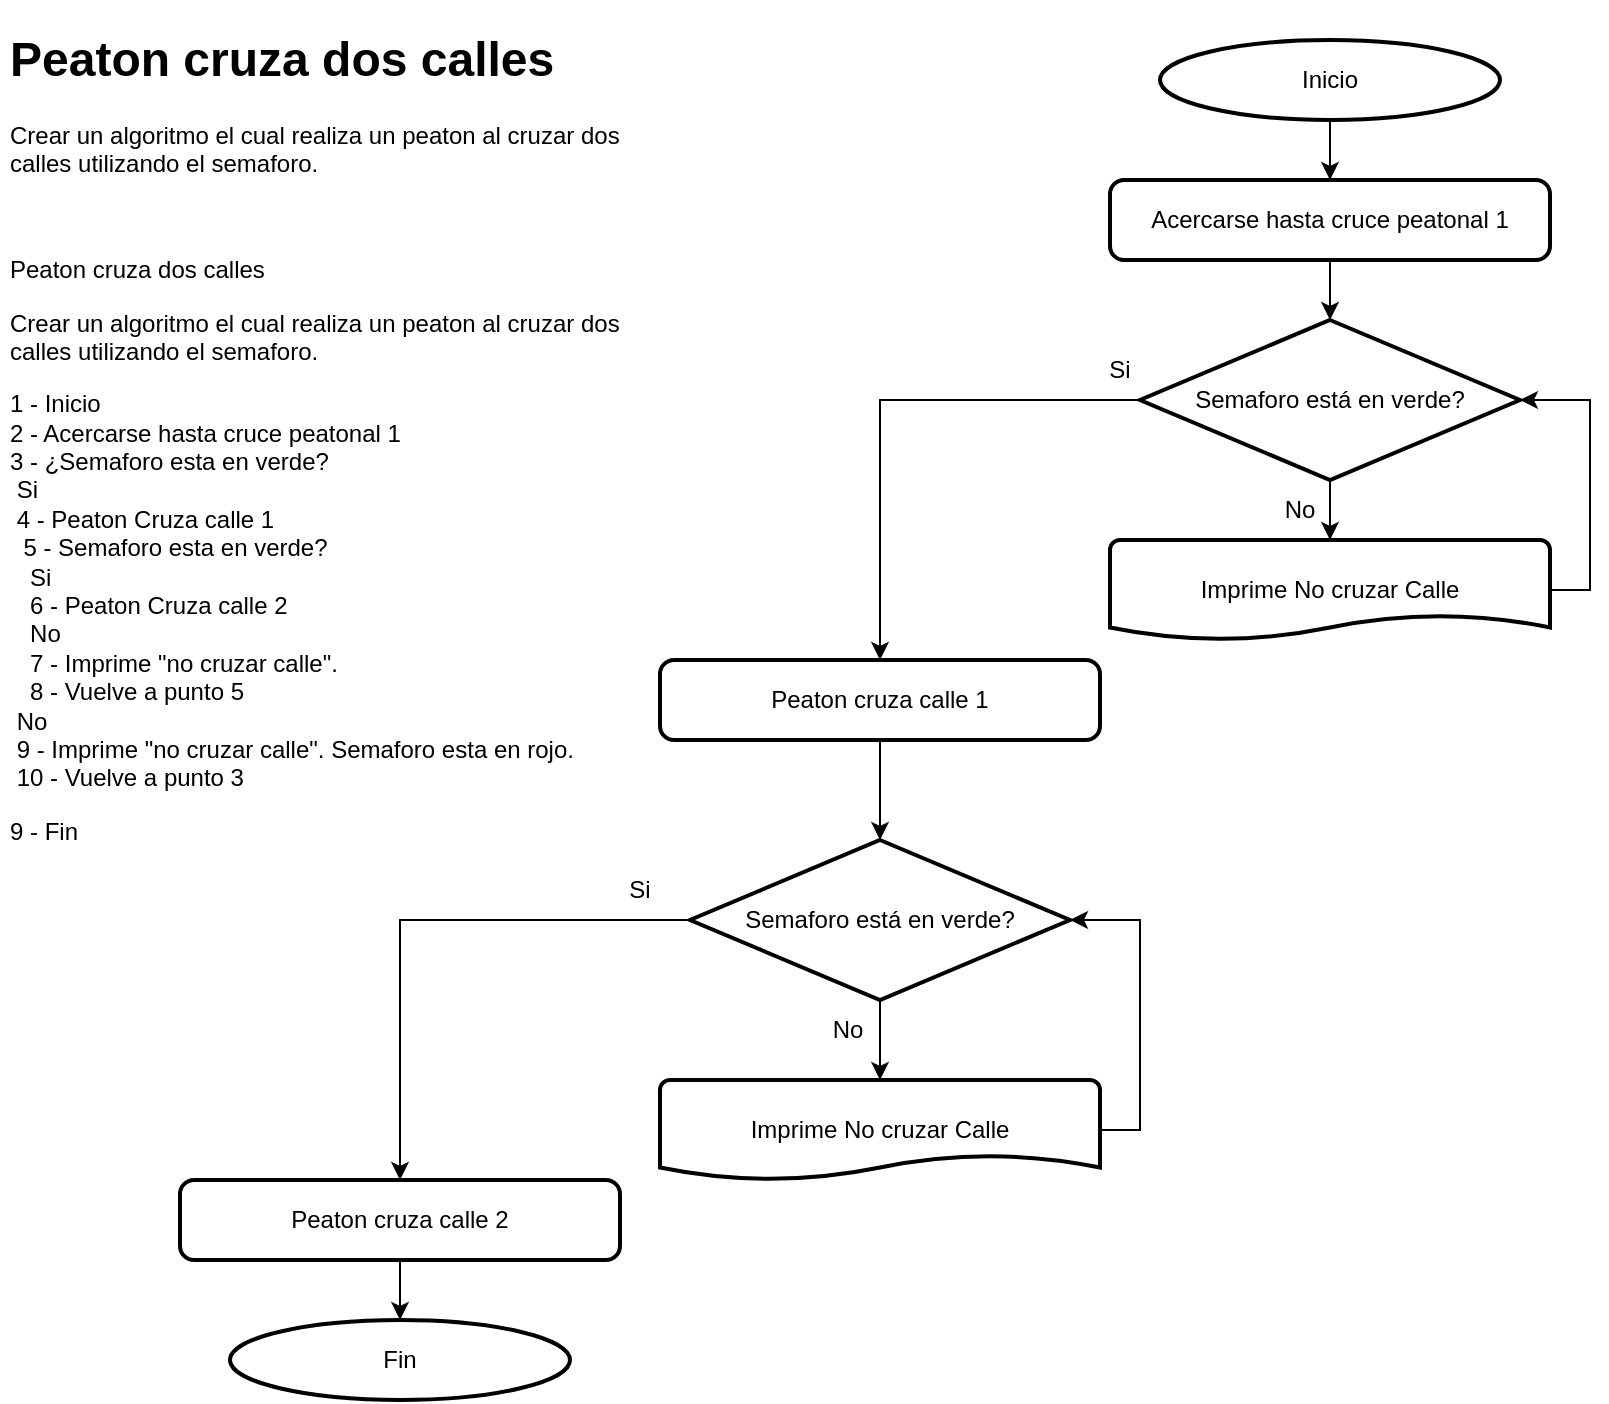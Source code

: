 <mxfile version="21.1.2" type="github">
  <diagram name="Página-1" id="-VNnlDIRkYoWYkRk1L6F">
    <mxGraphModel dx="880" dy="452" grid="1" gridSize="10" guides="1" tooltips="1" connect="1" arrows="1" fold="1" page="1" pageScale="1" pageWidth="827" pageHeight="1169" math="0" shadow="0">
      <root>
        <mxCell id="0" />
        <mxCell id="1" parent="0" />
        <mxCell id="XpRSO7HDRtoMjhI4xkfT-1" value="&lt;h1&gt;Peaton cruza dos calles&lt;/h1&gt;&lt;p&gt;Crear un algoritmo el cual realiza un peaton al cruzar dos calles utilizando el semaforo.&lt;/p&gt;&lt;p&gt;&lt;br&gt;&lt;/p&gt;&lt;p&gt;Peaton cruza dos calles&lt;/p&gt;&lt;p&gt;Crear un algoritmo el cual realiza un peaton al cruzar dos calles utilizando el semaforo.&lt;/p&gt;&lt;p&gt;&lt;span style=&quot;background-color: initial;&quot;&gt;1 - Inicio&lt;br&gt;&lt;/span&gt;&lt;span style=&quot;background-color: initial;&quot;&gt;2 - Acercarse hasta cruce peatonal 1&lt;br&gt;&lt;/span&gt;&lt;span style=&quot;background-color: initial;&quot;&gt;3 - ¿Semaforo esta en verde?&lt;br&gt;&lt;/span&gt;&lt;span style=&quot;background-color: initial;&quot;&gt;&lt;span style=&quot;white-space: pre;&quot;&gt; &lt;/span&gt;Si&lt;br&gt;&lt;/span&gt;&lt;span style=&quot;background-color: initial;&quot;&gt;&lt;span style=&quot;white-space: pre;&quot;&gt; &lt;/span&gt;4 - Peaton Cruza calle 1&lt;br&gt;&lt;/span&gt;&lt;span style=&quot;background-color: initial;&quot;&gt;&lt;span style=&quot;white-space: pre;&quot;&gt; &lt;/span&gt;&lt;span style=&quot;white-space: pre;&quot;&gt; &lt;/span&gt;5 - Semaforo esta en verde?&lt;br&gt;&lt;/span&gt;&lt;span style=&quot;background-color: initial;&quot;&gt;&lt;span style=&quot;white-space: pre;&quot;&gt; &lt;/span&gt;&lt;span style=&quot;white-space: pre;&quot;&gt; &lt;span style=&quot;white-space: pre;&quot;&gt; &lt;/span&gt;&lt;/span&gt;Si&lt;br&gt;&lt;/span&gt;&lt;span style=&quot;background-color: initial;&quot;&gt;&lt;span style=&quot;white-space: pre;&quot;&gt; &lt;/span&gt;&lt;span style=&quot;white-space: pre;&quot;&gt; &lt;/span&gt;&lt;span style=&quot;white-space: pre;&quot;&gt; &lt;/span&gt;6 - Peaton Cruza calle 2&lt;br&gt;&lt;/span&gt;&lt;span style=&quot;background-color: initial;&quot;&gt;&lt;span style=&quot;white-space: pre;&quot;&gt; &lt;/span&gt;&lt;span style=&quot;white-space: pre;&quot;&gt; &lt;/span&gt;&lt;span style=&quot;white-space: pre;&quot;&gt; &lt;/span&gt;No&lt;br&gt;&lt;/span&gt;&lt;span style=&quot;background-color: initial;&quot;&gt;&lt;span style=&quot;white-space: pre;&quot;&gt; &lt;/span&gt;&lt;span style=&quot;white-space: pre;&quot;&gt; &lt;/span&gt;&lt;span style=&quot;white-space: pre;&quot;&gt; &lt;/span&gt;7 - Imprime &quot;no cruzar calle&quot;. &lt;br&gt;&lt;span style=&quot;white-space: pre;&quot;&gt; &lt;/span&gt;&lt;span style=&quot;white-space: pre;&quot;&gt; &lt;/span&gt;&lt;span style=&quot;white-space: pre;&quot;&gt; &lt;/span&gt;8 - Vuelve a punto 5&lt;br&gt;&lt;/span&gt;&lt;span style=&quot;background-color: initial;&quot;&gt;&lt;span style=&quot;white-space: pre;&quot;&gt; &lt;/span&gt;No&lt;br&gt;&lt;/span&gt;&lt;span style=&quot;background-color: initial;&quot;&gt;&lt;span style=&quot;white-space: pre;&quot;&gt; &lt;/span&gt;9 - Imprime &quot;no cruzar calle&quot;. Semaforo esta en rojo.&lt;br&gt;&lt;span style=&quot;white-space: pre;&quot;&gt; &lt;/span&gt;10 - Vuelve a punto 3&lt;/span&gt;&lt;/p&gt;&lt;p&gt;9 - Fin&lt;/p&gt;" style="text;html=1;strokeColor=none;fillColor=none;spacing=5;spacingTop=-20;whiteSpace=wrap;overflow=hidden;rounded=0;" parent="1" vertex="1">
          <mxGeometry x="20" y="20" width="320" height="430" as="geometry" />
        </mxCell>
        <mxCell id="XpRSO7HDRtoMjhI4xkfT-15" style="edgeStyle=orthogonalEdgeStyle;rounded=0;orthogonalLoop=1;jettySize=auto;html=1;entryX=0.5;entryY=0;entryDx=0;entryDy=0;" parent="1" source="XpRSO7HDRtoMjhI4xkfT-2" target="XpRSO7HDRtoMjhI4xkfT-3" edge="1">
          <mxGeometry relative="1" as="geometry" />
        </mxCell>
        <mxCell id="XpRSO7HDRtoMjhI4xkfT-2" value="Inicio" style="strokeWidth=2;html=1;shape=mxgraph.flowchart.start_1;whiteSpace=wrap;" parent="1" vertex="1">
          <mxGeometry x="600" y="30" width="170" height="40" as="geometry" />
        </mxCell>
        <mxCell id="XpRSO7HDRtoMjhI4xkfT-16" style="edgeStyle=orthogonalEdgeStyle;rounded=0;orthogonalLoop=1;jettySize=auto;html=1;entryX=0.5;entryY=0;entryDx=0;entryDy=0;entryPerimeter=0;" parent="1" source="XpRSO7HDRtoMjhI4xkfT-3" target="XpRSO7HDRtoMjhI4xkfT-6" edge="1">
          <mxGeometry relative="1" as="geometry" />
        </mxCell>
        <mxCell id="XpRSO7HDRtoMjhI4xkfT-3" value="Acercarse hasta cruce peatonal 1" style="rounded=1;whiteSpace=wrap;html=1;absoluteArcSize=1;arcSize=14;strokeWidth=2;" parent="1" vertex="1">
          <mxGeometry x="575" y="100" width="220" height="40" as="geometry" />
        </mxCell>
        <mxCell id="XpRSO7HDRtoMjhI4xkfT-18" style="edgeStyle=orthogonalEdgeStyle;rounded=0;orthogonalLoop=1;jettySize=auto;html=1;entryX=0.5;entryY=0;entryDx=0;entryDy=0;entryPerimeter=0;" parent="1" source="XpRSO7HDRtoMjhI4xkfT-4" target="XpRSO7HDRtoMjhI4xkfT-17" edge="1">
          <mxGeometry relative="1" as="geometry" />
        </mxCell>
        <mxCell id="XpRSO7HDRtoMjhI4xkfT-4" value="Peaton cruza calle 1" style="rounded=1;whiteSpace=wrap;html=1;absoluteArcSize=1;arcSize=14;strokeWidth=2;" parent="1" vertex="1">
          <mxGeometry x="350" y="340" width="220" height="40" as="geometry" />
        </mxCell>
        <mxCell id="XpRSO7HDRtoMjhI4xkfT-24" style="edgeStyle=orthogonalEdgeStyle;rounded=0;orthogonalLoop=1;jettySize=auto;html=1;entryX=0.5;entryY=0;entryDx=0;entryDy=0;entryPerimeter=0;" parent="1" source="XpRSO7HDRtoMjhI4xkfT-5" target="XpRSO7HDRtoMjhI4xkfT-23" edge="1">
          <mxGeometry relative="1" as="geometry" />
        </mxCell>
        <mxCell id="XpRSO7HDRtoMjhI4xkfT-5" value="Peaton cruza calle 2" style="rounded=1;whiteSpace=wrap;html=1;absoluteArcSize=1;arcSize=14;strokeWidth=2;" parent="1" vertex="1">
          <mxGeometry x="110" y="600" width="220" height="40" as="geometry" />
        </mxCell>
        <mxCell id="XpRSO7HDRtoMjhI4xkfT-11" style="edgeStyle=orthogonalEdgeStyle;rounded=0;orthogonalLoop=1;jettySize=auto;html=1;" parent="1" source="XpRSO7HDRtoMjhI4xkfT-6" target="XpRSO7HDRtoMjhI4xkfT-7" edge="1">
          <mxGeometry relative="1" as="geometry" />
        </mxCell>
        <mxCell id="XpRSO7HDRtoMjhI4xkfT-14" style="edgeStyle=orthogonalEdgeStyle;rounded=0;orthogonalLoop=1;jettySize=auto;html=1;" parent="1" source="XpRSO7HDRtoMjhI4xkfT-6" target="XpRSO7HDRtoMjhI4xkfT-4" edge="1">
          <mxGeometry relative="1" as="geometry" />
        </mxCell>
        <mxCell id="XpRSO7HDRtoMjhI4xkfT-6" value="Semaforo está en verde?" style="strokeWidth=2;html=1;shape=mxgraph.flowchart.decision;whiteSpace=wrap;" parent="1" vertex="1">
          <mxGeometry x="590" y="170" width="190" height="80" as="geometry" />
        </mxCell>
        <mxCell id="XpRSO7HDRtoMjhI4xkfT-12" style="edgeStyle=orthogonalEdgeStyle;rounded=0;orthogonalLoop=1;jettySize=auto;html=1;entryX=1;entryY=0.5;entryDx=0;entryDy=0;entryPerimeter=0;exitX=1;exitY=0.5;exitDx=0;exitDy=0;exitPerimeter=0;" parent="1" source="XpRSO7HDRtoMjhI4xkfT-7" target="XpRSO7HDRtoMjhI4xkfT-6" edge="1">
          <mxGeometry relative="1" as="geometry" />
        </mxCell>
        <mxCell id="XpRSO7HDRtoMjhI4xkfT-7" value="Imprime No cruzar Calle" style="strokeWidth=2;html=1;shape=mxgraph.flowchart.document2;whiteSpace=wrap;size=0.25;" parent="1" vertex="1">
          <mxGeometry x="575" y="280" width="220" height="50" as="geometry" />
        </mxCell>
        <mxCell id="XpRSO7HDRtoMjhI4xkfT-8" style="edgeStyle=orthogonalEdgeStyle;rounded=0;orthogonalLoop=1;jettySize=auto;html=1;exitX=0.5;exitY=1;exitDx=0;exitDy=0;" parent="1" source="XpRSO7HDRtoMjhI4xkfT-3" target="XpRSO7HDRtoMjhI4xkfT-3" edge="1">
          <mxGeometry relative="1" as="geometry" />
        </mxCell>
        <mxCell id="XpRSO7HDRtoMjhI4xkfT-19" style="edgeStyle=orthogonalEdgeStyle;rounded=0;orthogonalLoop=1;jettySize=auto;html=1;entryX=0.5;entryY=0;entryDx=0;entryDy=0;" parent="1" source="XpRSO7HDRtoMjhI4xkfT-17" target="XpRSO7HDRtoMjhI4xkfT-5" edge="1">
          <mxGeometry relative="1" as="geometry" />
        </mxCell>
        <mxCell id="XpRSO7HDRtoMjhI4xkfT-21" style="edgeStyle=orthogonalEdgeStyle;rounded=0;orthogonalLoop=1;jettySize=auto;html=1;entryX=0.5;entryY=0;entryDx=0;entryDy=0;entryPerimeter=0;" parent="1" source="XpRSO7HDRtoMjhI4xkfT-17" target="XpRSO7HDRtoMjhI4xkfT-20" edge="1">
          <mxGeometry relative="1" as="geometry" />
        </mxCell>
        <mxCell id="XpRSO7HDRtoMjhI4xkfT-17" value="Semaforo está en verde?" style="strokeWidth=2;html=1;shape=mxgraph.flowchart.decision;whiteSpace=wrap;" parent="1" vertex="1">
          <mxGeometry x="365" y="430" width="190" height="80" as="geometry" />
        </mxCell>
        <mxCell id="XpRSO7HDRtoMjhI4xkfT-22" style="edgeStyle=orthogonalEdgeStyle;rounded=0;orthogonalLoop=1;jettySize=auto;html=1;entryX=1;entryY=0.5;entryDx=0;entryDy=0;entryPerimeter=0;exitX=1;exitY=0.5;exitDx=0;exitDy=0;exitPerimeter=0;" parent="1" source="XpRSO7HDRtoMjhI4xkfT-20" target="XpRSO7HDRtoMjhI4xkfT-17" edge="1">
          <mxGeometry relative="1" as="geometry">
            <Array as="points">
              <mxPoint x="590" y="575" />
              <mxPoint x="590" y="470" />
            </Array>
          </mxGeometry>
        </mxCell>
        <mxCell id="XpRSO7HDRtoMjhI4xkfT-20" value="Imprime No cruzar Calle" style="strokeWidth=2;html=1;shape=mxgraph.flowchart.document2;whiteSpace=wrap;size=0.25;" parent="1" vertex="1">
          <mxGeometry x="350" y="550" width="220" height="50" as="geometry" />
        </mxCell>
        <mxCell id="XpRSO7HDRtoMjhI4xkfT-23" value="Fin" style="strokeWidth=2;html=1;shape=mxgraph.flowchart.start_1;whiteSpace=wrap;" parent="1" vertex="1">
          <mxGeometry x="135" y="670" width="170" height="40" as="geometry" />
        </mxCell>
        <mxCell id="XpRSO7HDRtoMjhI4xkfT-25" value="Si" style="text;html=1;strokeColor=none;fillColor=none;align=center;verticalAlign=middle;whiteSpace=wrap;rounded=0;" parent="1" vertex="1">
          <mxGeometry x="310" y="440" width="60" height="30" as="geometry" />
        </mxCell>
        <mxCell id="XpRSO7HDRtoMjhI4xkfT-26" value="Si" style="text;html=1;strokeColor=none;fillColor=none;align=center;verticalAlign=middle;whiteSpace=wrap;rounded=0;" parent="1" vertex="1">
          <mxGeometry x="550" y="180" width="60" height="30" as="geometry" />
        </mxCell>
        <mxCell id="XpRSO7HDRtoMjhI4xkfT-27" value="No" style="text;html=1;strokeColor=none;fillColor=none;align=center;verticalAlign=middle;whiteSpace=wrap;rounded=0;" parent="1" vertex="1">
          <mxGeometry x="640" y="250" width="60" height="30" as="geometry" />
        </mxCell>
        <mxCell id="XpRSO7HDRtoMjhI4xkfT-28" value="No" style="text;html=1;strokeColor=none;fillColor=none;align=center;verticalAlign=middle;whiteSpace=wrap;rounded=0;" parent="1" vertex="1">
          <mxGeometry x="414" y="510" width="60" height="30" as="geometry" />
        </mxCell>
      </root>
    </mxGraphModel>
  </diagram>
</mxfile>
